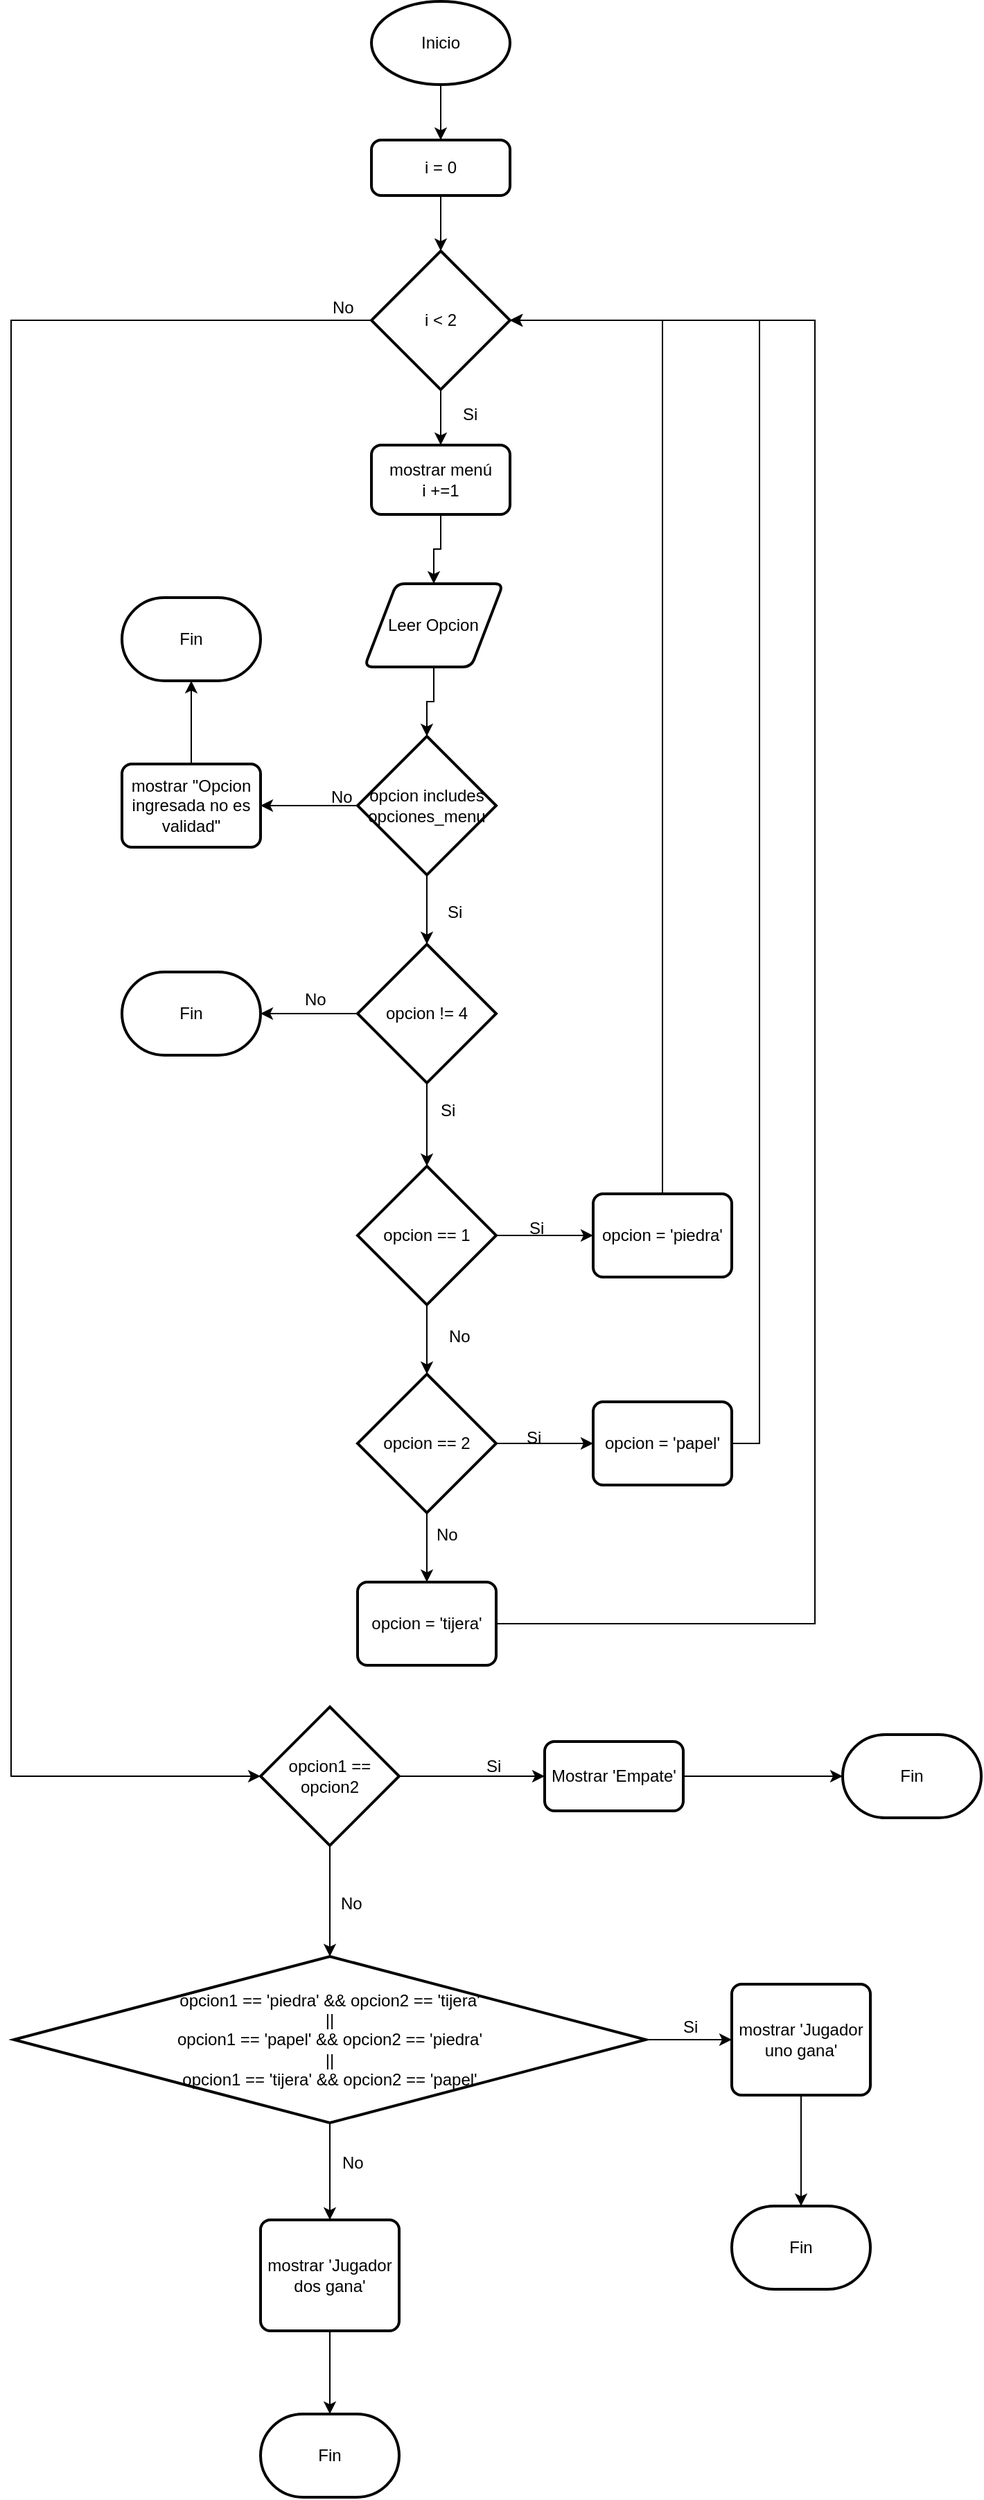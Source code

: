 <mxfile version="11.3.0" type="device" pages="1"><diagram id="PqY4qvchrg39Y48bhYHF" name="Page-1"><mxGraphModel dx="1088" dy="801" grid="1" gridSize="10" guides="1" tooltips="1" connect="1" arrows="1" fold="1" page="1" pageScale="1" pageWidth="850" pageHeight="1400" math="0" shadow="0"><root><mxCell id="0"/><mxCell id="1" parent="0"/><mxCell id="V8YK2J4SLpMcixReFNBY-3" style="edgeStyle=orthogonalEdgeStyle;rounded=0;orthogonalLoop=1;jettySize=auto;html=1;exitX=0.5;exitY=1;exitDx=0;exitDy=0;exitPerimeter=0;entryX=0.5;entryY=0;entryDx=0;entryDy=0;" edge="1" parent="1" source="V8YK2J4SLpMcixReFNBY-1" target="V8YK2J4SLpMcixReFNBY-2"><mxGeometry relative="1" as="geometry"/></mxCell><mxCell id="V8YK2J4SLpMcixReFNBY-1" value="Inicio" style="strokeWidth=2;html=1;shape=mxgraph.flowchart.start_1;whiteSpace=wrap;" vertex="1" parent="1"><mxGeometry x="340" y="10" width="100" height="60" as="geometry"/></mxCell><mxCell id="V8YK2J4SLpMcixReFNBY-5" style="edgeStyle=orthogonalEdgeStyle;rounded=0;orthogonalLoop=1;jettySize=auto;html=1;exitX=0.5;exitY=1;exitDx=0;exitDy=0;entryX=0.5;entryY=0;entryDx=0;entryDy=0;entryPerimeter=0;" edge="1" parent="1" source="V8YK2J4SLpMcixReFNBY-2" target="V8YK2J4SLpMcixReFNBY-4"><mxGeometry relative="1" as="geometry"/></mxCell><mxCell id="V8YK2J4SLpMcixReFNBY-2" value="i = 0" style="rounded=1;whiteSpace=wrap;html=1;absoluteArcSize=1;arcSize=14;strokeWidth=2;" vertex="1" parent="1"><mxGeometry x="340" y="110" width="100" height="40" as="geometry"/></mxCell><mxCell id="V8YK2J4SLpMcixReFNBY-7" style="edgeStyle=orthogonalEdgeStyle;rounded=0;orthogonalLoop=1;jettySize=auto;html=1;exitX=0.5;exitY=1;exitDx=0;exitDy=0;exitPerimeter=0;entryX=0.5;entryY=0;entryDx=0;entryDy=0;" edge="1" parent="1" source="V8YK2J4SLpMcixReFNBY-4" target="V8YK2J4SLpMcixReFNBY-6"><mxGeometry relative="1" as="geometry"/></mxCell><mxCell id="V8YK2J4SLpMcixReFNBY-31" style="edgeStyle=orthogonalEdgeStyle;rounded=0;orthogonalLoop=1;jettySize=auto;html=1;exitX=0;exitY=0.5;exitDx=0;exitDy=0;exitPerimeter=0;entryX=0;entryY=0.5;entryDx=0;entryDy=0;entryPerimeter=0;" edge="1" parent="1" source="V8YK2J4SLpMcixReFNBY-4" target="V8YK2J4SLpMcixReFNBY-46"><mxGeometry relative="1" as="geometry"><mxPoint x="120" y="920" as="targetPoint"/><Array as="points"><mxPoint x="80" y="240"/><mxPoint x="80" y="1290"/></Array></mxGeometry></mxCell><mxCell id="V8YK2J4SLpMcixReFNBY-4" value="i &amp;lt; 2" style="strokeWidth=2;html=1;shape=mxgraph.flowchart.decision;whiteSpace=wrap;" vertex="1" parent="1"><mxGeometry x="340" y="190" width="100" height="100" as="geometry"/></mxCell><mxCell id="V8YK2J4SLpMcixReFNBY-11" style="edgeStyle=orthogonalEdgeStyle;rounded=0;orthogonalLoop=1;jettySize=auto;html=1;exitX=0.5;exitY=1;exitDx=0;exitDy=0;entryX=0.5;entryY=0;entryDx=0;entryDy=0;" edge="1" parent="1" source="V8YK2J4SLpMcixReFNBY-6" target="V8YK2J4SLpMcixReFNBY-9"><mxGeometry relative="1" as="geometry"/></mxCell><mxCell id="V8YK2J4SLpMcixReFNBY-6" value="mostrar menú&lt;br&gt;i +=1" style="rounded=1;whiteSpace=wrap;html=1;absoluteArcSize=1;arcSize=14;strokeWidth=2;" vertex="1" parent="1"><mxGeometry x="340" y="330" width="100" height="50" as="geometry"/></mxCell><mxCell id="V8YK2J4SLpMcixReFNBY-14" style="edgeStyle=orthogonalEdgeStyle;rounded=0;orthogonalLoop=1;jettySize=auto;html=1;exitX=0;exitY=0.5;exitDx=0;exitDy=0;exitPerimeter=0;entryX=1;entryY=0.5;entryDx=0;entryDy=0;" edge="1" parent="1" source="V8YK2J4SLpMcixReFNBY-8" target="V8YK2J4SLpMcixReFNBY-13"><mxGeometry relative="1" as="geometry"/></mxCell><mxCell id="V8YK2J4SLpMcixReFNBY-19" style="edgeStyle=orthogonalEdgeStyle;rounded=0;orthogonalLoop=1;jettySize=auto;html=1;exitX=0.5;exitY=1;exitDx=0;exitDy=0;exitPerimeter=0;entryX=0.5;entryY=0;entryDx=0;entryDy=0;entryPerimeter=0;" edge="1" parent="1" source="V8YK2J4SLpMcixReFNBY-8" target="V8YK2J4SLpMcixReFNBY-18"><mxGeometry relative="1" as="geometry"/></mxCell><mxCell id="V8YK2J4SLpMcixReFNBY-8" value="opcion includes opciones_menu" style="strokeWidth=2;html=1;shape=mxgraph.flowchart.decision;whiteSpace=wrap;" vertex="1" parent="1"><mxGeometry x="330" y="540" width="100" height="100" as="geometry"/></mxCell><mxCell id="V8YK2J4SLpMcixReFNBY-12" style="edgeStyle=orthogonalEdgeStyle;rounded=0;orthogonalLoop=1;jettySize=auto;html=1;exitX=0.5;exitY=1;exitDx=0;exitDy=0;entryX=0.5;entryY=0;entryDx=0;entryDy=0;entryPerimeter=0;" edge="1" parent="1" source="V8YK2J4SLpMcixReFNBY-9" target="V8YK2J4SLpMcixReFNBY-8"><mxGeometry relative="1" as="geometry"/></mxCell><mxCell id="V8YK2J4SLpMcixReFNBY-9" value="" style="verticalLabelPosition=bottom;verticalAlign=top;html=1;strokeWidth=2;shape=parallelogram;perimeter=parallelogramPerimeter;whiteSpace=wrap;rounded=1;arcSize=12;size=0.23;" vertex="1" parent="1"><mxGeometry x="335" y="430" width="100" height="60" as="geometry"/></mxCell><mxCell id="V8YK2J4SLpMcixReFNBY-10" value="Leer Opcion" style="text;html=1;resizable=0;points=[];autosize=1;align=left;verticalAlign=top;spacingTop=-4;" vertex="1" parent="1"><mxGeometry x="350" y="450" width="80" height="20" as="geometry"/></mxCell><mxCell id="V8YK2J4SLpMcixReFNBY-30" style="edgeStyle=orthogonalEdgeStyle;rounded=0;orthogonalLoop=1;jettySize=auto;html=1;exitX=0.5;exitY=0;exitDx=0;exitDy=0;entryX=0.5;entryY=1;entryDx=0;entryDy=0;entryPerimeter=0;" edge="1" parent="1" source="V8YK2J4SLpMcixReFNBY-13" target="V8YK2J4SLpMcixReFNBY-15"><mxGeometry relative="1" as="geometry"/></mxCell><mxCell id="V8YK2J4SLpMcixReFNBY-13" value="mostrar &quot;Opcion ingresada no es validad&quot;" style="rounded=1;whiteSpace=wrap;html=1;absoluteArcSize=1;arcSize=14;strokeWidth=2;" vertex="1" parent="1"><mxGeometry x="160" y="560" width="100" height="60" as="geometry"/></mxCell><mxCell id="V8YK2J4SLpMcixReFNBY-15" value="Fin" style="strokeWidth=2;html=1;shape=mxgraph.flowchart.terminator;whiteSpace=wrap;" vertex="1" parent="1"><mxGeometry x="160" y="440" width="100" height="60" as="geometry"/></mxCell><mxCell id="V8YK2J4SLpMcixReFNBY-17" value="No" style="text;html=1;resizable=0;points=[];autosize=1;align=left;verticalAlign=top;spacingTop=-4;" vertex="1" parent="1"><mxGeometry x="309" y="574" width="30" height="20" as="geometry"/></mxCell><mxCell id="V8YK2J4SLpMcixReFNBY-22" style="edgeStyle=orthogonalEdgeStyle;rounded=0;orthogonalLoop=1;jettySize=auto;html=1;exitX=0;exitY=0.5;exitDx=0;exitDy=0;exitPerimeter=0;" edge="1" parent="1" source="V8YK2J4SLpMcixReFNBY-18" target="V8YK2J4SLpMcixReFNBY-21"><mxGeometry relative="1" as="geometry"/></mxCell><mxCell id="V8YK2J4SLpMcixReFNBY-25" style="edgeStyle=orthogonalEdgeStyle;rounded=0;orthogonalLoop=1;jettySize=auto;html=1;exitX=0.5;exitY=1;exitDx=0;exitDy=0;exitPerimeter=0;entryX=0.5;entryY=0;entryDx=0;entryDy=0;entryPerimeter=0;" edge="1" parent="1" source="V8YK2J4SLpMcixReFNBY-18" target="V8YK2J4SLpMcixReFNBY-24"><mxGeometry relative="1" as="geometry"/></mxCell><mxCell id="V8YK2J4SLpMcixReFNBY-18" value="opcion != 4" style="strokeWidth=2;html=1;shape=mxgraph.flowchart.decision;whiteSpace=wrap;" vertex="1" parent="1"><mxGeometry x="330" y="690" width="100" height="100" as="geometry"/></mxCell><mxCell id="V8YK2J4SLpMcixReFNBY-20" value="Si" style="text;html=1;resizable=0;points=[];autosize=1;align=left;verticalAlign=top;spacingTop=-4;" vertex="1" parent="1"><mxGeometry x="393" y="657" width="30" height="20" as="geometry"/></mxCell><mxCell id="V8YK2J4SLpMcixReFNBY-21" value="Fin" style="strokeWidth=2;html=1;shape=mxgraph.flowchart.terminator;whiteSpace=wrap;" vertex="1" parent="1"><mxGeometry x="160" y="710" width="100" height="60" as="geometry"/></mxCell><mxCell id="V8YK2J4SLpMcixReFNBY-23" value="No" style="text;html=1;resizable=0;points=[];autosize=1;align=left;verticalAlign=top;spacingTop=-4;" vertex="1" parent="1"><mxGeometry x="290" y="720" width="30" height="20" as="geometry"/></mxCell><mxCell id="V8YK2J4SLpMcixReFNBY-27" style="edgeStyle=orthogonalEdgeStyle;rounded=0;orthogonalLoop=1;jettySize=auto;html=1;exitX=1;exitY=0.5;exitDx=0;exitDy=0;exitPerimeter=0;entryX=0;entryY=0.5;entryDx=0;entryDy=0;" edge="1" parent="1" source="V8YK2J4SLpMcixReFNBY-24" target="V8YK2J4SLpMcixReFNBY-26"><mxGeometry relative="1" as="geometry"/></mxCell><mxCell id="V8YK2J4SLpMcixReFNBY-36" style="edgeStyle=orthogonalEdgeStyle;rounded=0;orthogonalLoop=1;jettySize=auto;html=1;exitX=0.5;exitY=1;exitDx=0;exitDy=0;exitPerimeter=0;entryX=0.5;entryY=0;entryDx=0;entryDy=0;entryPerimeter=0;" edge="1" parent="1" source="V8YK2J4SLpMcixReFNBY-24" target="V8YK2J4SLpMcixReFNBY-33"><mxGeometry relative="1" as="geometry"/></mxCell><mxCell id="V8YK2J4SLpMcixReFNBY-24" value="opcion == 1" style="strokeWidth=2;html=1;shape=mxgraph.flowchart.decision;whiteSpace=wrap;" vertex="1" parent="1"><mxGeometry x="330" y="850" width="100" height="100" as="geometry"/></mxCell><mxCell id="V8YK2J4SLpMcixReFNBY-28" style="edgeStyle=orthogonalEdgeStyle;rounded=0;orthogonalLoop=1;jettySize=auto;html=1;exitX=0.5;exitY=0;exitDx=0;exitDy=0;entryX=1;entryY=0.5;entryDx=0;entryDy=0;entryPerimeter=0;" edge="1" parent="1" source="V8YK2J4SLpMcixReFNBY-26" target="V8YK2J4SLpMcixReFNBY-4"><mxGeometry relative="1" as="geometry"/></mxCell><mxCell id="V8YK2J4SLpMcixReFNBY-26" value="opcion = 'piedra'" style="rounded=1;whiteSpace=wrap;html=1;absoluteArcSize=1;arcSize=14;strokeWidth=2;" vertex="1" parent="1"><mxGeometry x="500" y="870" width="100" height="60" as="geometry"/></mxCell><mxCell id="V8YK2J4SLpMcixReFNBY-29" value="Si" style="text;html=1;resizable=0;points=[];autosize=1;align=left;verticalAlign=top;spacingTop=-4;" vertex="1" parent="1"><mxGeometry x="404" y="298" width="30" height="20" as="geometry"/></mxCell><mxCell id="V8YK2J4SLpMcixReFNBY-32" value="No" style="text;html=1;resizable=0;points=[];autosize=1;align=left;verticalAlign=top;spacingTop=-4;" vertex="1" parent="1"><mxGeometry x="310" y="221" width="30" height="20" as="geometry"/></mxCell><mxCell id="V8YK2J4SLpMcixReFNBY-39" style="edgeStyle=orthogonalEdgeStyle;rounded=0;orthogonalLoop=1;jettySize=auto;html=1;exitX=1;exitY=0.5;exitDx=0;exitDy=0;exitPerimeter=0;entryX=0;entryY=0.5;entryDx=0;entryDy=0;" edge="1" parent="1" source="V8YK2J4SLpMcixReFNBY-33" target="V8YK2J4SLpMcixReFNBY-38"><mxGeometry relative="1" as="geometry"/></mxCell><mxCell id="V8YK2J4SLpMcixReFNBY-43" style="edgeStyle=orthogonalEdgeStyle;rounded=0;orthogonalLoop=1;jettySize=auto;html=1;exitX=0.5;exitY=1;exitDx=0;exitDy=0;exitPerimeter=0;entryX=0.5;entryY=0;entryDx=0;entryDy=0;" edge="1" parent="1" source="V8YK2J4SLpMcixReFNBY-33" target="V8YK2J4SLpMcixReFNBY-42"><mxGeometry relative="1" as="geometry"/></mxCell><mxCell id="V8YK2J4SLpMcixReFNBY-33" value="opcion == 2" style="strokeWidth=2;html=1;shape=mxgraph.flowchart.decision;whiteSpace=wrap;" vertex="1" parent="1"><mxGeometry x="330" y="1000" width="100" height="100" as="geometry"/></mxCell><mxCell id="V8YK2J4SLpMcixReFNBY-34" value="Si" style="text;html=1;resizable=0;points=[];autosize=1;align=left;verticalAlign=top;spacingTop=-4;" vertex="1" parent="1"><mxGeometry x="452" y="885" width="30" height="20" as="geometry"/></mxCell><mxCell id="V8YK2J4SLpMcixReFNBY-35" value="Si" style="text;html=1;resizable=0;points=[];autosize=1;align=left;verticalAlign=top;spacingTop=-4;" vertex="1" parent="1"><mxGeometry x="388" y="800" width="30" height="20" as="geometry"/></mxCell><mxCell id="V8YK2J4SLpMcixReFNBY-37" value="No" style="text;html=1;resizable=0;points=[];autosize=1;align=left;verticalAlign=top;spacingTop=-4;" vertex="1" parent="1"><mxGeometry x="394" y="963" width="30" height="20" as="geometry"/></mxCell><mxCell id="V8YK2J4SLpMcixReFNBY-41" style="edgeStyle=orthogonalEdgeStyle;rounded=0;orthogonalLoop=1;jettySize=auto;html=1;exitX=1;exitY=0.5;exitDx=0;exitDy=0;entryX=1;entryY=0.5;entryDx=0;entryDy=0;entryPerimeter=0;" edge="1" parent="1" source="V8YK2J4SLpMcixReFNBY-38" target="V8YK2J4SLpMcixReFNBY-4"><mxGeometry relative="1" as="geometry"/></mxCell><mxCell id="V8YK2J4SLpMcixReFNBY-38" value="opcion = 'papel'" style="rounded=1;whiteSpace=wrap;html=1;absoluteArcSize=1;arcSize=14;strokeWidth=2;" vertex="1" parent="1"><mxGeometry x="500" y="1020" width="100" height="60" as="geometry"/></mxCell><mxCell id="V8YK2J4SLpMcixReFNBY-40" value="Si" style="text;html=1;resizable=0;points=[];autosize=1;align=left;verticalAlign=top;spacingTop=-4;" vertex="1" parent="1"><mxGeometry x="450" y="1036" width="30" height="20" as="geometry"/></mxCell><mxCell id="V8YK2J4SLpMcixReFNBY-45" style="edgeStyle=orthogonalEdgeStyle;rounded=0;orthogonalLoop=1;jettySize=auto;html=1;exitX=1;exitY=0.5;exitDx=0;exitDy=0;entryX=1;entryY=0.5;entryDx=0;entryDy=0;entryPerimeter=0;" edge="1" parent="1" source="V8YK2J4SLpMcixReFNBY-42" target="V8YK2J4SLpMcixReFNBY-4"><mxGeometry relative="1" as="geometry"><Array as="points"><mxPoint x="660" y="1180"/><mxPoint x="660" y="240"/></Array></mxGeometry></mxCell><mxCell id="V8YK2J4SLpMcixReFNBY-42" value="opcion = 'tijera'" style="rounded=1;whiteSpace=wrap;html=1;absoluteArcSize=1;arcSize=14;strokeWidth=2;" vertex="1" parent="1"><mxGeometry x="330" y="1150" width="100" height="60" as="geometry"/></mxCell><mxCell id="V8YK2J4SLpMcixReFNBY-44" value="No" style="text;html=1;resizable=0;points=[];autosize=1;align=left;verticalAlign=top;spacingTop=-4;" vertex="1" parent="1"><mxGeometry x="385" y="1106" width="30" height="20" as="geometry"/></mxCell><mxCell id="V8YK2J4SLpMcixReFNBY-50" style="edgeStyle=orthogonalEdgeStyle;rounded=0;orthogonalLoop=1;jettySize=auto;html=1;exitX=1;exitY=0.5;exitDx=0;exitDy=0;exitPerimeter=0;entryX=0;entryY=0.5;entryDx=0;entryDy=0;" edge="1" parent="1" source="V8YK2J4SLpMcixReFNBY-46" target="V8YK2J4SLpMcixReFNBY-47"><mxGeometry relative="1" as="geometry"/></mxCell><mxCell id="V8YK2J4SLpMcixReFNBY-53" style="edgeStyle=orthogonalEdgeStyle;rounded=0;orthogonalLoop=1;jettySize=auto;html=1;exitX=0.5;exitY=1;exitDx=0;exitDy=0;exitPerimeter=0;entryX=0.5;entryY=0;entryDx=0;entryDy=0;entryPerimeter=0;" edge="1" parent="1" source="V8YK2J4SLpMcixReFNBY-46" target="V8YK2J4SLpMcixReFNBY-52"><mxGeometry relative="1" as="geometry"/></mxCell><mxCell id="V8YK2J4SLpMcixReFNBY-46" value="opcion1 == opcion2" style="strokeWidth=2;html=1;shape=mxgraph.flowchart.decision;whiteSpace=wrap;" vertex="1" parent="1"><mxGeometry x="260" y="1240" width="100" height="100" as="geometry"/></mxCell><mxCell id="V8YK2J4SLpMcixReFNBY-49" style="edgeStyle=orthogonalEdgeStyle;rounded=0;orthogonalLoop=1;jettySize=auto;html=1;exitX=1;exitY=0.5;exitDx=0;exitDy=0;" edge="1" parent="1" source="V8YK2J4SLpMcixReFNBY-47" target="V8YK2J4SLpMcixReFNBY-48"><mxGeometry relative="1" as="geometry"/></mxCell><mxCell id="V8YK2J4SLpMcixReFNBY-47" value="Mostrar 'Empate'" style="rounded=1;whiteSpace=wrap;html=1;absoluteArcSize=1;arcSize=14;strokeWidth=2;" vertex="1" parent="1"><mxGeometry x="465" y="1265" width="100" height="50" as="geometry"/></mxCell><mxCell id="V8YK2J4SLpMcixReFNBY-48" value="Fin" style="strokeWidth=2;html=1;shape=mxgraph.flowchart.terminator;whiteSpace=wrap;" vertex="1" parent="1"><mxGeometry x="680" y="1260" width="100" height="60" as="geometry"/></mxCell><mxCell id="V8YK2J4SLpMcixReFNBY-51" value="Si" style="text;html=1;resizable=0;points=[];autosize=1;align=left;verticalAlign=top;spacingTop=-4;" vertex="1" parent="1"><mxGeometry x="421" y="1273" width="30" height="20" as="geometry"/></mxCell><mxCell id="V8YK2J4SLpMcixReFNBY-56" style="edgeStyle=orthogonalEdgeStyle;rounded=0;orthogonalLoop=1;jettySize=auto;html=1;exitX=1;exitY=0.5;exitDx=0;exitDy=0;exitPerimeter=0;entryX=0;entryY=0.5;entryDx=0;entryDy=0;" edge="1" parent="1" source="V8YK2J4SLpMcixReFNBY-52" target="V8YK2J4SLpMcixReFNBY-54"><mxGeometry relative="1" as="geometry"/></mxCell><mxCell id="V8YK2J4SLpMcixReFNBY-61" style="edgeStyle=orthogonalEdgeStyle;rounded=0;orthogonalLoop=1;jettySize=auto;html=1;exitX=0.5;exitY=1;exitDx=0;exitDy=0;exitPerimeter=0;entryX=0.5;entryY=0;entryDx=0;entryDy=0;" edge="1" parent="1" source="V8YK2J4SLpMcixReFNBY-52" target="V8YK2J4SLpMcixReFNBY-58"><mxGeometry relative="1" as="geometry"/></mxCell><mxCell id="V8YK2J4SLpMcixReFNBY-52" value="opcion1 == 'piedra' &amp;amp;&amp;amp; opcion2 == 'tijera'&lt;br&gt;||&lt;br&gt;opcion1 == 'papel' &amp;amp;&amp;amp; opcion2 == 'piedra'&lt;br&gt;||&lt;br&gt;opcion1 == 'tijera' &amp;amp;&amp;amp; opcion2 == 'papel'" style="strokeWidth=2;html=1;shape=mxgraph.flowchart.decision;whiteSpace=wrap;" vertex="1" parent="1"><mxGeometry x="82" y="1420" width="456" height="120" as="geometry"/></mxCell><mxCell id="V8YK2J4SLpMcixReFNBY-57" style="edgeStyle=orthogonalEdgeStyle;rounded=0;orthogonalLoop=1;jettySize=auto;html=1;exitX=0.5;exitY=1;exitDx=0;exitDy=0;entryX=0.5;entryY=0;entryDx=0;entryDy=0;entryPerimeter=0;" edge="1" parent="1" source="V8YK2J4SLpMcixReFNBY-54" target="V8YK2J4SLpMcixReFNBY-55"><mxGeometry relative="1" as="geometry"/></mxCell><mxCell id="V8YK2J4SLpMcixReFNBY-54" value="mostrar 'Jugador uno gana'" style="rounded=1;whiteSpace=wrap;html=1;absoluteArcSize=1;arcSize=14;strokeWidth=2;" vertex="1" parent="1"><mxGeometry x="600" y="1440" width="100" height="80" as="geometry"/></mxCell><mxCell id="V8YK2J4SLpMcixReFNBY-55" value="Fin" style="strokeWidth=2;html=1;shape=mxgraph.flowchart.terminator;whiteSpace=wrap;" vertex="1" parent="1"><mxGeometry x="600" y="1600" width="100" height="60" as="geometry"/></mxCell><mxCell id="V8YK2J4SLpMcixReFNBY-60" style="edgeStyle=orthogonalEdgeStyle;rounded=0;orthogonalLoop=1;jettySize=auto;html=1;exitX=0.5;exitY=1;exitDx=0;exitDy=0;entryX=0.5;entryY=0;entryDx=0;entryDy=0;entryPerimeter=0;" edge="1" parent="1" source="V8YK2J4SLpMcixReFNBY-58" target="V8YK2J4SLpMcixReFNBY-59"><mxGeometry relative="1" as="geometry"/></mxCell><mxCell id="V8YK2J4SLpMcixReFNBY-58" value="mostrar 'Jugador dos gana'" style="rounded=1;whiteSpace=wrap;html=1;absoluteArcSize=1;arcSize=14;strokeWidth=2;" vertex="1" parent="1"><mxGeometry x="260" y="1610" width="100" height="80" as="geometry"/></mxCell><mxCell id="V8YK2J4SLpMcixReFNBY-59" value="Fin" style="strokeWidth=2;html=1;shape=mxgraph.flowchart.terminator;whiteSpace=wrap;" vertex="1" parent="1"><mxGeometry x="260" y="1750" width="100" height="60" as="geometry"/></mxCell><mxCell id="V8YK2J4SLpMcixReFNBY-62" value="No" style="text;html=1;resizable=0;points=[];autosize=1;align=left;verticalAlign=top;spacingTop=-4;" vertex="1" parent="1"><mxGeometry x="316" y="1372" width="30" height="20" as="geometry"/></mxCell><mxCell id="V8YK2J4SLpMcixReFNBY-63" value="Si" style="text;html=1;resizable=0;points=[];autosize=1;align=left;verticalAlign=top;spacingTop=-4;" vertex="1" parent="1"><mxGeometry x="563" y="1461" width="30" height="20" as="geometry"/></mxCell><mxCell id="V8YK2J4SLpMcixReFNBY-64" value="No" style="text;html=1;resizable=0;points=[];autosize=1;align=left;verticalAlign=top;spacingTop=-4;" vertex="1" parent="1"><mxGeometry x="317" y="1559" width="30" height="20" as="geometry"/></mxCell></root></mxGraphModel></diagram></mxfile>